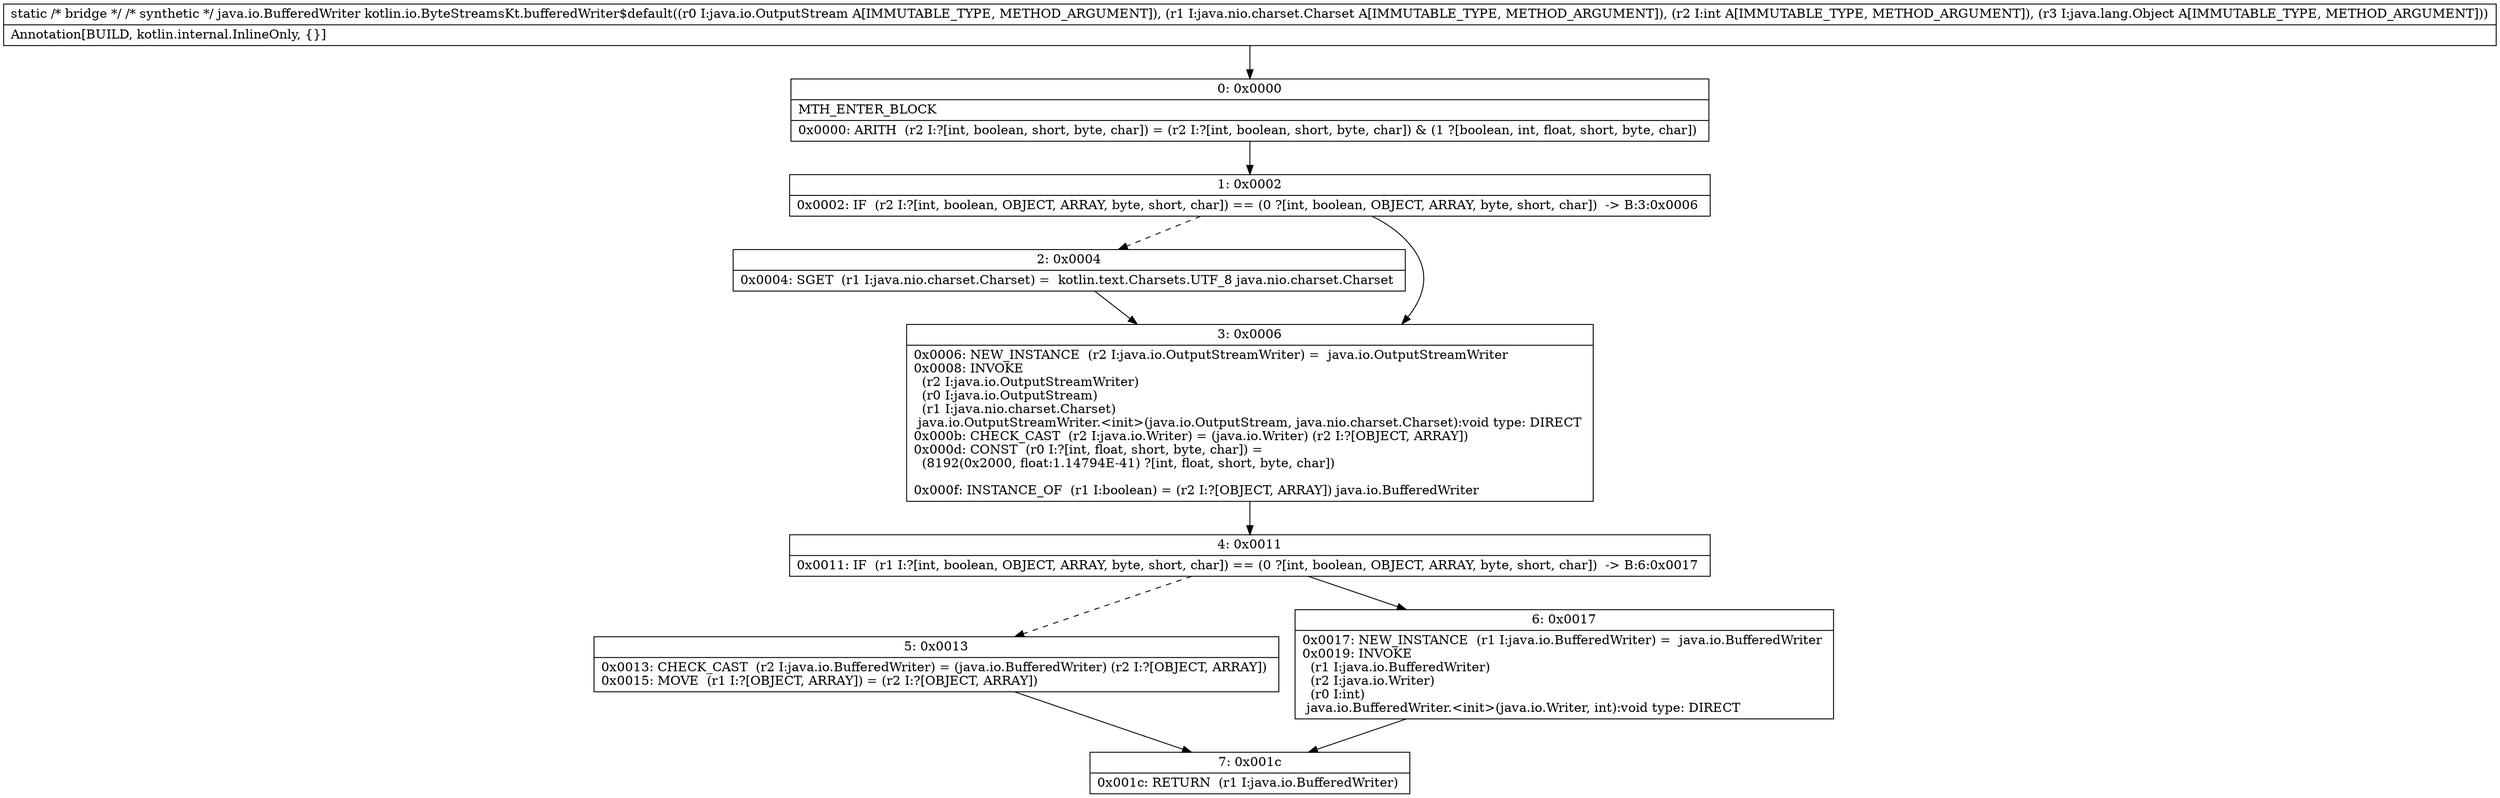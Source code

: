digraph "CFG forkotlin.io.ByteStreamsKt.bufferedWriter$default(Ljava\/io\/OutputStream;Ljava\/nio\/charset\/Charset;ILjava\/lang\/Object;)Ljava\/io\/BufferedWriter;" {
Node_0 [shape=record,label="{0\:\ 0x0000|MTH_ENTER_BLOCK\l|0x0000: ARITH  (r2 I:?[int, boolean, short, byte, char]) = (r2 I:?[int, boolean, short, byte, char]) & (1 ?[boolean, int, float, short, byte, char]) \l}"];
Node_1 [shape=record,label="{1\:\ 0x0002|0x0002: IF  (r2 I:?[int, boolean, OBJECT, ARRAY, byte, short, char]) == (0 ?[int, boolean, OBJECT, ARRAY, byte, short, char])  \-\> B:3:0x0006 \l}"];
Node_2 [shape=record,label="{2\:\ 0x0004|0x0004: SGET  (r1 I:java.nio.charset.Charset) =  kotlin.text.Charsets.UTF_8 java.nio.charset.Charset \l}"];
Node_3 [shape=record,label="{3\:\ 0x0006|0x0006: NEW_INSTANCE  (r2 I:java.io.OutputStreamWriter) =  java.io.OutputStreamWriter \l0x0008: INVOKE  \l  (r2 I:java.io.OutputStreamWriter)\l  (r0 I:java.io.OutputStream)\l  (r1 I:java.nio.charset.Charset)\l java.io.OutputStreamWriter.\<init\>(java.io.OutputStream, java.nio.charset.Charset):void type: DIRECT \l0x000b: CHECK_CAST  (r2 I:java.io.Writer) = (java.io.Writer) (r2 I:?[OBJECT, ARRAY]) \l0x000d: CONST  (r0 I:?[int, float, short, byte, char]) = \l  (8192(0x2000, float:1.14794E\-41) ?[int, float, short, byte, char])\l \l0x000f: INSTANCE_OF  (r1 I:boolean) = (r2 I:?[OBJECT, ARRAY]) java.io.BufferedWriter \l}"];
Node_4 [shape=record,label="{4\:\ 0x0011|0x0011: IF  (r1 I:?[int, boolean, OBJECT, ARRAY, byte, short, char]) == (0 ?[int, boolean, OBJECT, ARRAY, byte, short, char])  \-\> B:6:0x0017 \l}"];
Node_5 [shape=record,label="{5\:\ 0x0013|0x0013: CHECK_CAST  (r2 I:java.io.BufferedWriter) = (java.io.BufferedWriter) (r2 I:?[OBJECT, ARRAY]) \l0x0015: MOVE  (r1 I:?[OBJECT, ARRAY]) = (r2 I:?[OBJECT, ARRAY]) \l}"];
Node_6 [shape=record,label="{6\:\ 0x0017|0x0017: NEW_INSTANCE  (r1 I:java.io.BufferedWriter) =  java.io.BufferedWriter \l0x0019: INVOKE  \l  (r1 I:java.io.BufferedWriter)\l  (r2 I:java.io.Writer)\l  (r0 I:int)\l java.io.BufferedWriter.\<init\>(java.io.Writer, int):void type: DIRECT \l}"];
Node_7 [shape=record,label="{7\:\ 0x001c|0x001c: RETURN  (r1 I:java.io.BufferedWriter) \l}"];
MethodNode[shape=record,label="{static \/* bridge *\/ \/* synthetic *\/ java.io.BufferedWriter kotlin.io.ByteStreamsKt.bufferedWriter$default((r0 I:java.io.OutputStream A[IMMUTABLE_TYPE, METHOD_ARGUMENT]), (r1 I:java.nio.charset.Charset A[IMMUTABLE_TYPE, METHOD_ARGUMENT]), (r2 I:int A[IMMUTABLE_TYPE, METHOD_ARGUMENT]), (r3 I:java.lang.Object A[IMMUTABLE_TYPE, METHOD_ARGUMENT]))  | Annotation[BUILD, kotlin.internal.InlineOnly, \{\}]\l}"];
MethodNode -> Node_0;
Node_0 -> Node_1;
Node_1 -> Node_2[style=dashed];
Node_1 -> Node_3;
Node_2 -> Node_3;
Node_3 -> Node_4;
Node_4 -> Node_5[style=dashed];
Node_4 -> Node_6;
Node_5 -> Node_7;
Node_6 -> Node_7;
}

